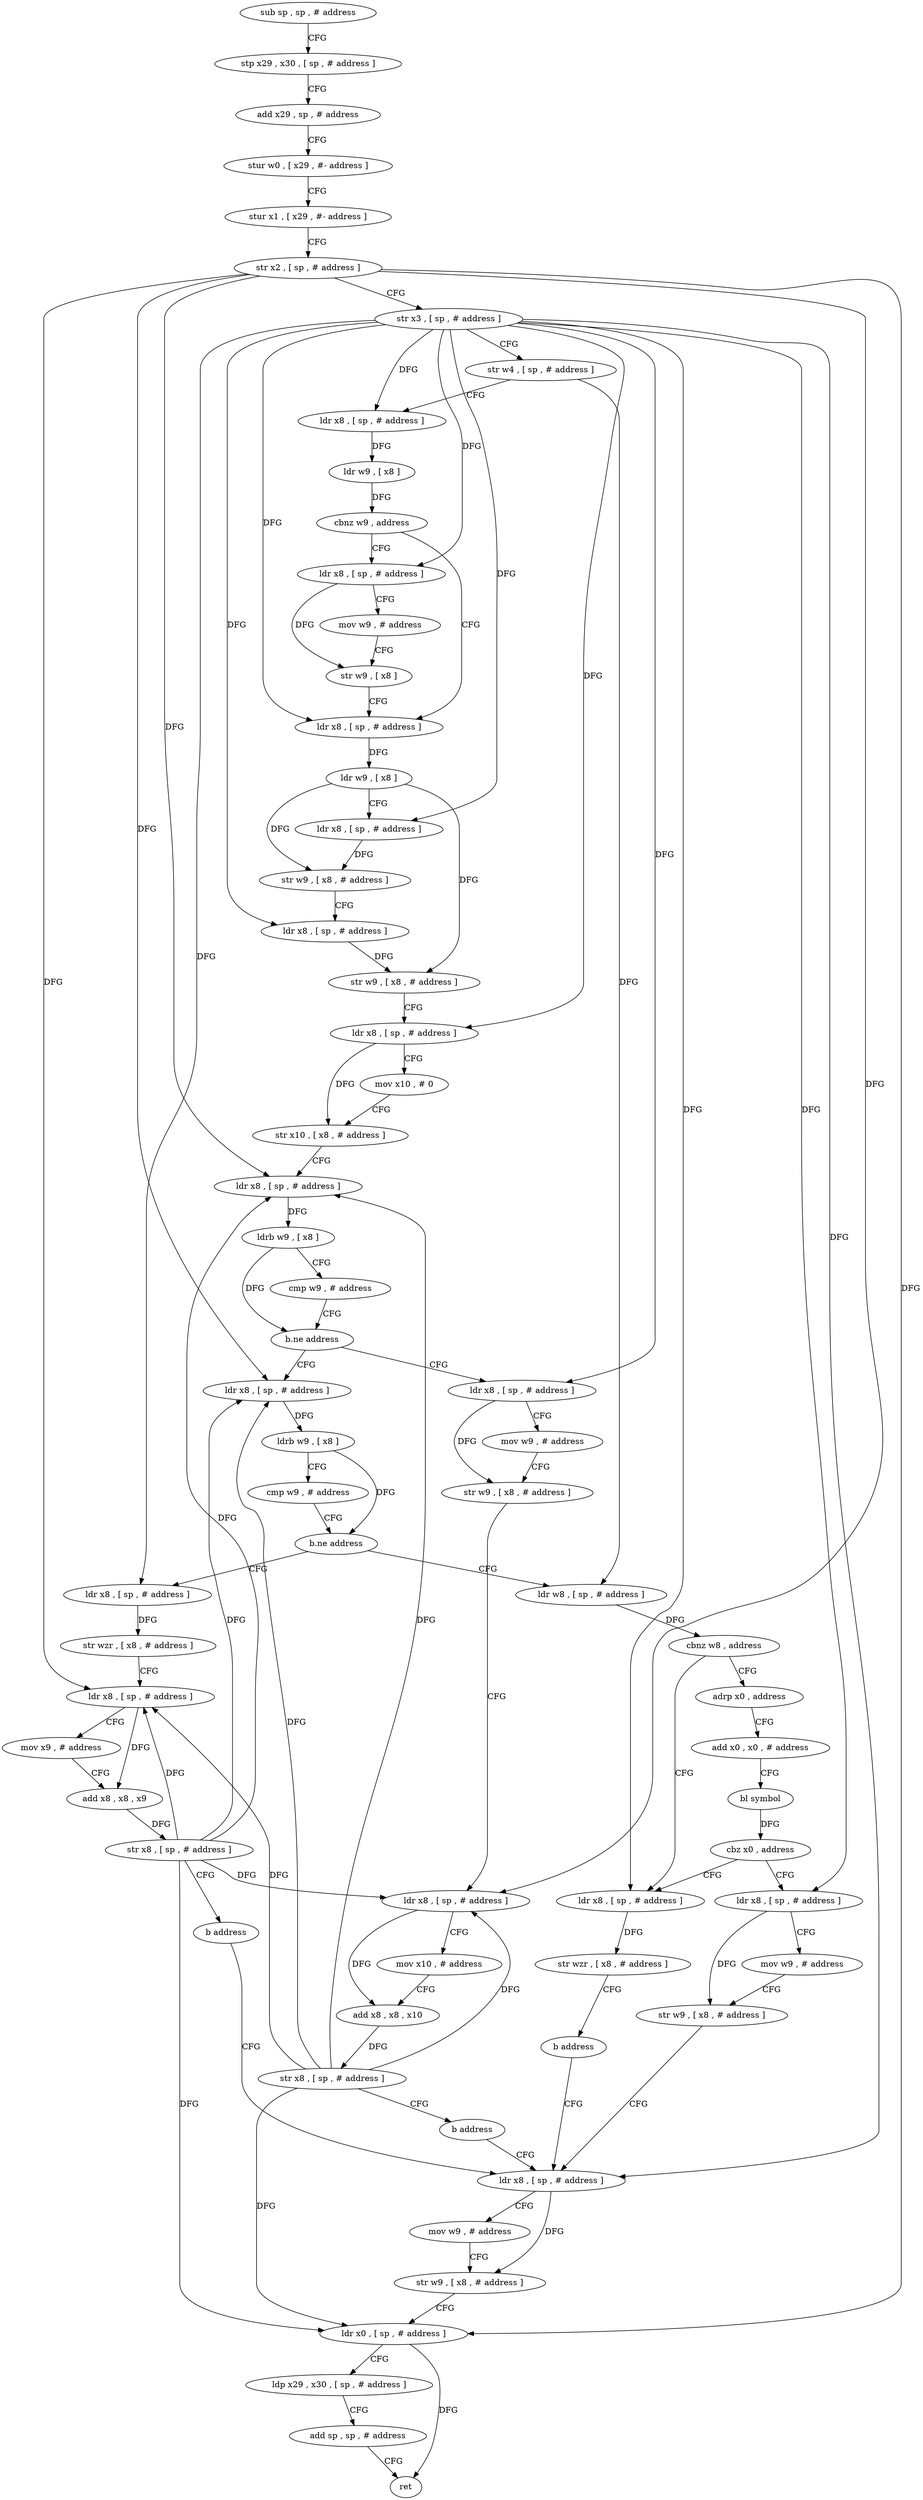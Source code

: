 digraph "func" {
"4216832" [label = "sub sp , sp , # address" ]
"4216836" [label = "stp x29 , x30 , [ sp , # address ]" ]
"4216840" [label = "add x29 , sp , # address" ]
"4216844" [label = "stur w0 , [ x29 , #- address ]" ]
"4216848" [label = "stur x1 , [ x29 , #- address ]" ]
"4216852" [label = "str x2 , [ sp , # address ]" ]
"4216856" [label = "str x3 , [ sp , # address ]" ]
"4216860" [label = "str w4 , [ sp , # address ]" ]
"4216864" [label = "ldr x8 , [ sp , # address ]" ]
"4216868" [label = "ldr w9 , [ x8 ]" ]
"4216872" [label = "cbnz w9 , address" ]
"4216888" [label = "ldr x8 , [ sp , # address ]" ]
"4216876" [label = "ldr x8 , [ sp , # address ]" ]
"4216892" [label = "ldr w9 , [ x8 ]" ]
"4216896" [label = "ldr x8 , [ sp , # address ]" ]
"4216900" [label = "str w9 , [ x8 , # address ]" ]
"4216904" [label = "ldr x8 , [ sp , # address ]" ]
"4216908" [label = "str w9 , [ x8 , # address ]" ]
"4216912" [label = "ldr x8 , [ sp , # address ]" ]
"4216916" [label = "mov x10 , # 0" ]
"4216920" [label = "str x10 , [ x8 , # address ]" ]
"4216924" [label = "ldr x8 , [ sp , # address ]" ]
"4216928" [label = "ldrb w9 , [ x8 ]" ]
"4216932" [label = "cmp w9 , # address" ]
"4216936" [label = "b.ne address" ]
"4216972" [label = "ldr x8 , [ sp , # address ]" ]
"4216940" [label = "ldr x8 , [ sp , # address ]" ]
"4216880" [label = "mov w9 , # address" ]
"4216884" [label = "str w9 , [ x8 ]" ]
"4216976" [label = "ldrb w9 , [ x8 ]" ]
"4216980" [label = "cmp w9 , # address" ]
"4216984" [label = "b.ne address" ]
"4217016" [label = "ldr w8 , [ sp , # address ]" ]
"4216988" [label = "ldr x8 , [ sp , # address ]" ]
"4216944" [label = "mov w9 , # address" ]
"4216948" [label = "str w9 , [ x8 , # address ]" ]
"4216952" [label = "ldr x8 , [ sp , # address ]" ]
"4216956" [label = "mov x10 , # address" ]
"4216960" [label = "add x8 , x8 , x10" ]
"4216964" [label = "str x8 , [ sp , # address ]" ]
"4216968" [label = "b address" ]
"4217064" [label = "ldr x8 , [ sp , # address ]" ]
"4217020" [label = "cbnz w8 , address" ]
"4217040" [label = "ldr x8 , [ sp , # address ]" ]
"4217024" [label = "adrp x0 , address" ]
"4216992" [label = "str wzr , [ x8 , # address ]" ]
"4216996" [label = "ldr x8 , [ sp , # address ]" ]
"4217000" [label = "mov x9 , # address" ]
"4217004" [label = "add x8 , x8 , x9" ]
"4217008" [label = "str x8 , [ sp , # address ]" ]
"4217012" [label = "b address" ]
"4217068" [label = "mov w9 , # address" ]
"4217072" [label = "str w9 , [ x8 , # address ]" ]
"4217076" [label = "ldr x0 , [ sp , # address ]" ]
"4217080" [label = "ldp x29 , x30 , [ sp , # address ]" ]
"4217084" [label = "add sp , sp , # address" ]
"4217088" [label = "ret" ]
"4217044" [label = "str wzr , [ x8 , # address ]" ]
"4217048" [label = "b address" ]
"4217028" [label = "add x0 , x0 , # address" ]
"4217032" [label = "bl symbol" ]
"4217036" [label = "cbz x0 , address" ]
"4217052" [label = "ldr x8 , [ sp , # address ]" ]
"4217056" [label = "mov w9 , # address" ]
"4217060" [label = "str w9 , [ x8 , # address ]" ]
"4216832" -> "4216836" [ label = "CFG" ]
"4216836" -> "4216840" [ label = "CFG" ]
"4216840" -> "4216844" [ label = "CFG" ]
"4216844" -> "4216848" [ label = "CFG" ]
"4216848" -> "4216852" [ label = "CFG" ]
"4216852" -> "4216856" [ label = "CFG" ]
"4216852" -> "4216924" [ label = "DFG" ]
"4216852" -> "4216972" [ label = "DFG" ]
"4216852" -> "4216952" [ label = "DFG" ]
"4216852" -> "4216996" [ label = "DFG" ]
"4216852" -> "4217076" [ label = "DFG" ]
"4216856" -> "4216860" [ label = "CFG" ]
"4216856" -> "4216864" [ label = "DFG" ]
"4216856" -> "4216888" [ label = "DFG" ]
"4216856" -> "4216896" [ label = "DFG" ]
"4216856" -> "4216904" [ label = "DFG" ]
"4216856" -> "4216912" [ label = "DFG" ]
"4216856" -> "4216876" [ label = "DFG" ]
"4216856" -> "4216940" [ label = "DFG" ]
"4216856" -> "4216988" [ label = "DFG" ]
"4216856" -> "4217064" [ label = "DFG" ]
"4216856" -> "4217040" [ label = "DFG" ]
"4216856" -> "4217052" [ label = "DFG" ]
"4216860" -> "4216864" [ label = "CFG" ]
"4216860" -> "4217016" [ label = "DFG" ]
"4216864" -> "4216868" [ label = "DFG" ]
"4216868" -> "4216872" [ label = "DFG" ]
"4216872" -> "4216888" [ label = "CFG" ]
"4216872" -> "4216876" [ label = "CFG" ]
"4216888" -> "4216892" [ label = "DFG" ]
"4216876" -> "4216880" [ label = "CFG" ]
"4216876" -> "4216884" [ label = "DFG" ]
"4216892" -> "4216896" [ label = "CFG" ]
"4216892" -> "4216900" [ label = "DFG" ]
"4216892" -> "4216908" [ label = "DFG" ]
"4216896" -> "4216900" [ label = "DFG" ]
"4216900" -> "4216904" [ label = "CFG" ]
"4216904" -> "4216908" [ label = "DFG" ]
"4216908" -> "4216912" [ label = "CFG" ]
"4216912" -> "4216916" [ label = "CFG" ]
"4216912" -> "4216920" [ label = "DFG" ]
"4216916" -> "4216920" [ label = "CFG" ]
"4216920" -> "4216924" [ label = "CFG" ]
"4216924" -> "4216928" [ label = "DFG" ]
"4216928" -> "4216932" [ label = "CFG" ]
"4216928" -> "4216936" [ label = "DFG" ]
"4216932" -> "4216936" [ label = "CFG" ]
"4216936" -> "4216972" [ label = "CFG" ]
"4216936" -> "4216940" [ label = "CFG" ]
"4216972" -> "4216976" [ label = "DFG" ]
"4216940" -> "4216944" [ label = "CFG" ]
"4216940" -> "4216948" [ label = "DFG" ]
"4216880" -> "4216884" [ label = "CFG" ]
"4216884" -> "4216888" [ label = "CFG" ]
"4216976" -> "4216980" [ label = "CFG" ]
"4216976" -> "4216984" [ label = "DFG" ]
"4216980" -> "4216984" [ label = "CFG" ]
"4216984" -> "4217016" [ label = "CFG" ]
"4216984" -> "4216988" [ label = "CFG" ]
"4217016" -> "4217020" [ label = "DFG" ]
"4216988" -> "4216992" [ label = "DFG" ]
"4216944" -> "4216948" [ label = "CFG" ]
"4216948" -> "4216952" [ label = "CFG" ]
"4216952" -> "4216956" [ label = "CFG" ]
"4216952" -> "4216960" [ label = "DFG" ]
"4216956" -> "4216960" [ label = "CFG" ]
"4216960" -> "4216964" [ label = "DFG" ]
"4216964" -> "4216968" [ label = "CFG" ]
"4216964" -> "4216924" [ label = "DFG" ]
"4216964" -> "4216972" [ label = "DFG" ]
"4216964" -> "4216952" [ label = "DFG" ]
"4216964" -> "4216996" [ label = "DFG" ]
"4216964" -> "4217076" [ label = "DFG" ]
"4216968" -> "4217064" [ label = "CFG" ]
"4217064" -> "4217068" [ label = "CFG" ]
"4217064" -> "4217072" [ label = "DFG" ]
"4217020" -> "4217040" [ label = "CFG" ]
"4217020" -> "4217024" [ label = "CFG" ]
"4217040" -> "4217044" [ label = "DFG" ]
"4217024" -> "4217028" [ label = "CFG" ]
"4216992" -> "4216996" [ label = "CFG" ]
"4216996" -> "4217000" [ label = "CFG" ]
"4216996" -> "4217004" [ label = "DFG" ]
"4217000" -> "4217004" [ label = "CFG" ]
"4217004" -> "4217008" [ label = "DFG" ]
"4217008" -> "4217012" [ label = "CFG" ]
"4217008" -> "4216924" [ label = "DFG" ]
"4217008" -> "4216972" [ label = "DFG" ]
"4217008" -> "4216952" [ label = "DFG" ]
"4217008" -> "4216996" [ label = "DFG" ]
"4217008" -> "4217076" [ label = "DFG" ]
"4217012" -> "4217064" [ label = "CFG" ]
"4217068" -> "4217072" [ label = "CFG" ]
"4217072" -> "4217076" [ label = "CFG" ]
"4217076" -> "4217080" [ label = "CFG" ]
"4217076" -> "4217088" [ label = "DFG" ]
"4217080" -> "4217084" [ label = "CFG" ]
"4217084" -> "4217088" [ label = "CFG" ]
"4217044" -> "4217048" [ label = "CFG" ]
"4217048" -> "4217064" [ label = "CFG" ]
"4217028" -> "4217032" [ label = "CFG" ]
"4217032" -> "4217036" [ label = "DFG" ]
"4217036" -> "4217052" [ label = "CFG" ]
"4217036" -> "4217040" [ label = "CFG" ]
"4217052" -> "4217056" [ label = "CFG" ]
"4217052" -> "4217060" [ label = "DFG" ]
"4217056" -> "4217060" [ label = "CFG" ]
"4217060" -> "4217064" [ label = "CFG" ]
}
